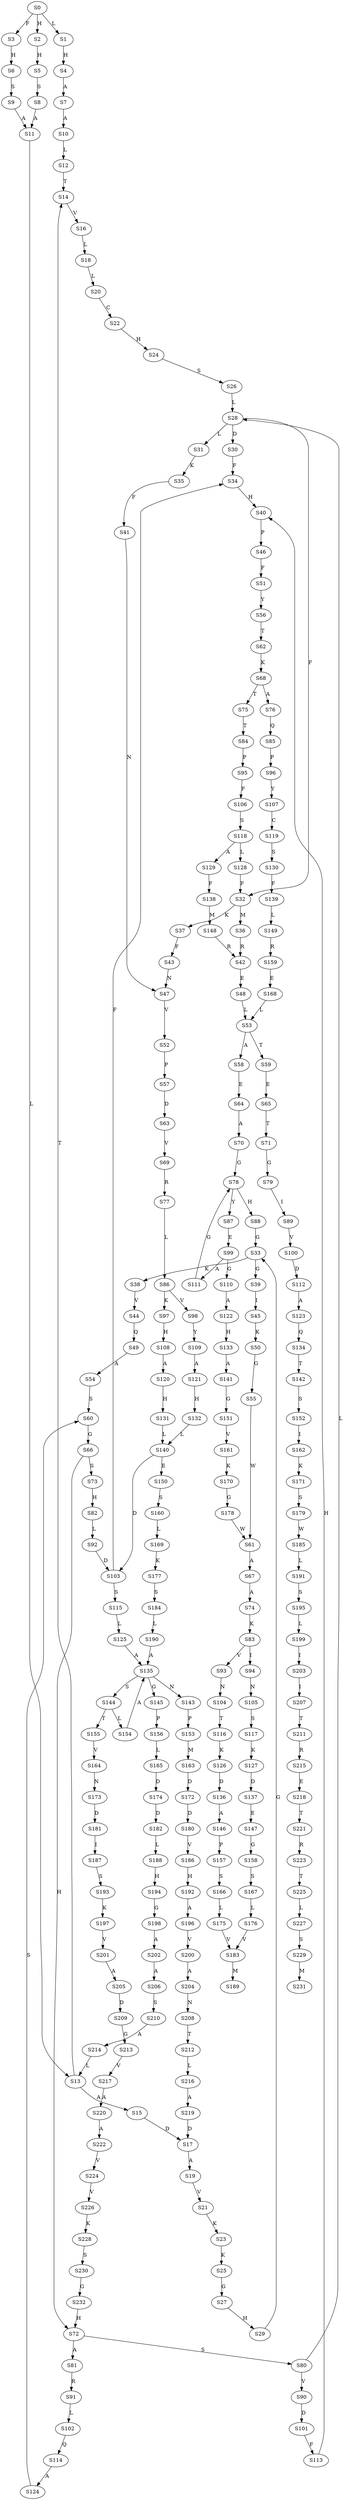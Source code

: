 strict digraph  {
	S0 -> S1 [ label = L ];
	S0 -> S2 [ label = H ];
	S0 -> S3 [ label = F ];
	S1 -> S4 [ label = H ];
	S2 -> S5 [ label = H ];
	S3 -> S6 [ label = H ];
	S4 -> S7 [ label = A ];
	S5 -> S8 [ label = S ];
	S6 -> S9 [ label = S ];
	S7 -> S10 [ label = A ];
	S8 -> S11 [ label = A ];
	S9 -> S11 [ label = A ];
	S10 -> S12 [ label = L ];
	S11 -> S13 [ label = L ];
	S12 -> S14 [ label = T ];
	S13 -> S15 [ label = A ];
	S13 -> S14 [ label = T ];
	S14 -> S16 [ label = V ];
	S15 -> S17 [ label = D ];
	S16 -> S18 [ label = L ];
	S17 -> S19 [ label = A ];
	S18 -> S20 [ label = L ];
	S19 -> S21 [ label = V ];
	S20 -> S22 [ label = C ];
	S21 -> S23 [ label = K ];
	S22 -> S24 [ label = H ];
	S23 -> S25 [ label = K ];
	S24 -> S26 [ label = S ];
	S25 -> S27 [ label = G ];
	S26 -> S28 [ label = L ];
	S27 -> S29 [ label = H ];
	S28 -> S30 [ label = D ];
	S28 -> S31 [ label = L ];
	S28 -> S32 [ label = F ];
	S29 -> S33 [ label = G ];
	S30 -> S34 [ label = F ];
	S31 -> S35 [ label = K ];
	S32 -> S36 [ label = M ];
	S32 -> S37 [ label = K ];
	S33 -> S38 [ label = K ];
	S33 -> S39 [ label = G ];
	S34 -> S40 [ label = H ];
	S35 -> S41 [ label = F ];
	S36 -> S42 [ label = R ];
	S37 -> S43 [ label = F ];
	S38 -> S44 [ label = V ];
	S39 -> S45 [ label = I ];
	S40 -> S46 [ label = P ];
	S41 -> S47 [ label = N ];
	S42 -> S48 [ label = E ];
	S43 -> S47 [ label = N ];
	S44 -> S49 [ label = Q ];
	S45 -> S50 [ label = K ];
	S46 -> S51 [ label = F ];
	S47 -> S52 [ label = V ];
	S48 -> S53 [ label = L ];
	S49 -> S54 [ label = A ];
	S50 -> S55 [ label = G ];
	S51 -> S56 [ label = Y ];
	S52 -> S57 [ label = P ];
	S53 -> S58 [ label = A ];
	S53 -> S59 [ label = T ];
	S54 -> S60 [ label = S ];
	S55 -> S61 [ label = W ];
	S56 -> S62 [ label = T ];
	S57 -> S63 [ label = D ];
	S58 -> S64 [ label = E ];
	S59 -> S65 [ label = E ];
	S60 -> S66 [ label = G ];
	S61 -> S67 [ label = A ];
	S62 -> S68 [ label = K ];
	S63 -> S69 [ label = V ];
	S64 -> S70 [ label = A ];
	S65 -> S71 [ label = T ];
	S66 -> S72 [ label = H ];
	S66 -> S73 [ label = S ];
	S67 -> S74 [ label = A ];
	S68 -> S75 [ label = T ];
	S68 -> S76 [ label = A ];
	S69 -> S77 [ label = R ];
	S70 -> S78 [ label = G ];
	S71 -> S79 [ label = G ];
	S72 -> S80 [ label = S ];
	S72 -> S81 [ label = A ];
	S73 -> S82 [ label = H ];
	S74 -> S83 [ label = K ];
	S75 -> S84 [ label = T ];
	S76 -> S85 [ label = Q ];
	S77 -> S86 [ label = L ];
	S78 -> S87 [ label = Y ];
	S78 -> S88 [ label = H ];
	S79 -> S89 [ label = I ];
	S80 -> S28 [ label = L ];
	S80 -> S90 [ label = V ];
	S81 -> S91 [ label = R ];
	S82 -> S92 [ label = L ];
	S83 -> S93 [ label = V ];
	S83 -> S94 [ label = I ];
	S84 -> S95 [ label = P ];
	S85 -> S96 [ label = P ];
	S86 -> S97 [ label = K ];
	S86 -> S98 [ label = V ];
	S87 -> S99 [ label = E ];
	S88 -> S33 [ label = G ];
	S89 -> S100 [ label = V ];
	S90 -> S101 [ label = D ];
	S91 -> S102 [ label = L ];
	S92 -> S103 [ label = D ];
	S93 -> S104 [ label = N ];
	S94 -> S105 [ label = N ];
	S95 -> S106 [ label = F ];
	S96 -> S107 [ label = Y ];
	S97 -> S108 [ label = H ];
	S98 -> S109 [ label = Y ];
	S99 -> S110 [ label = G ];
	S99 -> S111 [ label = A ];
	S100 -> S112 [ label = D ];
	S101 -> S113 [ label = F ];
	S102 -> S114 [ label = Q ];
	S103 -> S115 [ label = S ];
	S103 -> S34 [ label = F ];
	S104 -> S116 [ label = T ];
	S105 -> S117 [ label = S ];
	S106 -> S118 [ label = S ];
	S107 -> S119 [ label = C ];
	S108 -> S120 [ label = A ];
	S109 -> S121 [ label = A ];
	S110 -> S122 [ label = A ];
	S111 -> S78 [ label = G ];
	S112 -> S123 [ label = A ];
	S113 -> S40 [ label = H ];
	S114 -> S124 [ label = A ];
	S115 -> S125 [ label = L ];
	S116 -> S126 [ label = K ];
	S117 -> S127 [ label = K ];
	S118 -> S128 [ label = L ];
	S118 -> S129 [ label = A ];
	S119 -> S130 [ label = S ];
	S120 -> S131 [ label = H ];
	S121 -> S132 [ label = H ];
	S122 -> S133 [ label = H ];
	S123 -> S134 [ label = Q ];
	S124 -> S60 [ label = S ];
	S125 -> S135 [ label = A ];
	S126 -> S136 [ label = D ];
	S127 -> S137 [ label = D ];
	S128 -> S32 [ label = F ];
	S129 -> S138 [ label = F ];
	S130 -> S139 [ label = F ];
	S131 -> S140 [ label = L ];
	S132 -> S140 [ label = L ];
	S133 -> S141 [ label = A ];
	S134 -> S142 [ label = T ];
	S135 -> S143 [ label = N ];
	S135 -> S144 [ label = S ];
	S135 -> S145 [ label = G ];
	S136 -> S146 [ label = A ];
	S137 -> S147 [ label = E ];
	S138 -> S148 [ label = M ];
	S139 -> S149 [ label = L ];
	S140 -> S103 [ label = D ];
	S140 -> S150 [ label = E ];
	S141 -> S151 [ label = G ];
	S142 -> S152 [ label = S ];
	S143 -> S153 [ label = P ];
	S144 -> S154 [ label = L ];
	S144 -> S155 [ label = T ];
	S145 -> S156 [ label = P ];
	S146 -> S157 [ label = P ];
	S147 -> S158 [ label = G ];
	S148 -> S42 [ label = R ];
	S149 -> S159 [ label = R ];
	S150 -> S160 [ label = S ];
	S151 -> S161 [ label = V ];
	S152 -> S162 [ label = I ];
	S153 -> S163 [ label = M ];
	S154 -> S135 [ label = A ];
	S155 -> S164 [ label = V ];
	S156 -> S165 [ label = L ];
	S157 -> S166 [ label = S ];
	S158 -> S167 [ label = S ];
	S159 -> S168 [ label = E ];
	S160 -> S169 [ label = L ];
	S161 -> S170 [ label = K ];
	S162 -> S171 [ label = K ];
	S163 -> S172 [ label = D ];
	S164 -> S173 [ label = N ];
	S165 -> S174 [ label = D ];
	S166 -> S175 [ label = L ];
	S167 -> S176 [ label = L ];
	S168 -> S53 [ label = L ];
	S169 -> S177 [ label = K ];
	S170 -> S178 [ label = G ];
	S171 -> S179 [ label = S ];
	S172 -> S180 [ label = D ];
	S173 -> S181 [ label = D ];
	S174 -> S182 [ label = D ];
	S175 -> S183 [ label = V ];
	S176 -> S183 [ label = V ];
	S177 -> S184 [ label = S ];
	S178 -> S61 [ label = W ];
	S179 -> S185 [ label = W ];
	S180 -> S186 [ label = V ];
	S181 -> S187 [ label = I ];
	S182 -> S188 [ label = L ];
	S183 -> S189 [ label = M ];
	S184 -> S190 [ label = L ];
	S185 -> S191 [ label = L ];
	S186 -> S192 [ label = H ];
	S187 -> S193 [ label = S ];
	S188 -> S194 [ label = H ];
	S190 -> S135 [ label = A ];
	S191 -> S195 [ label = S ];
	S192 -> S196 [ label = A ];
	S193 -> S197 [ label = K ];
	S194 -> S198 [ label = G ];
	S195 -> S199 [ label = L ];
	S196 -> S200 [ label = V ];
	S197 -> S201 [ label = V ];
	S198 -> S202 [ label = A ];
	S199 -> S203 [ label = I ];
	S200 -> S204 [ label = A ];
	S201 -> S205 [ label = A ];
	S202 -> S206 [ label = A ];
	S203 -> S207 [ label = I ];
	S204 -> S208 [ label = N ];
	S205 -> S209 [ label = D ];
	S206 -> S210 [ label = S ];
	S207 -> S211 [ label = T ];
	S208 -> S212 [ label = T ];
	S209 -> S213 [ label = G ];
	S210 -> S214 [ label = A ];
	S211 -> S215 [ label = R ];
	S212 -> S216 [ label = L ];
	S213 -> S217 [ label = V ];
	S214 -> S13 [ label = L ];
	S215 -> S218 [ label = E ];
	S216 -> S219 [ label = A ];
	S217 -> S220 [ label = A ];
	S218 -> S221 [ label = T ];
	S219 -> S17 [ label = D ];
	S220 -> S222 [ label = A ];
	S221 -> S223 [ label = R ];
	S222 -> S224 [ label = V ];
	S223 -> S225 [ label = T ];
	S224 -> S226 [ label = V ];
	S225 -> S227 [ label = L ];
	S226 -> S228 [ label = K ];
	S227 -> S229 [ label = S ];
	S228 -> S230 [ label = S ];
	S229 -> S231 [ label = M ];
	S230 -> S232 [ label = G ];
	S232 -> S72 [ label = H ];
}
